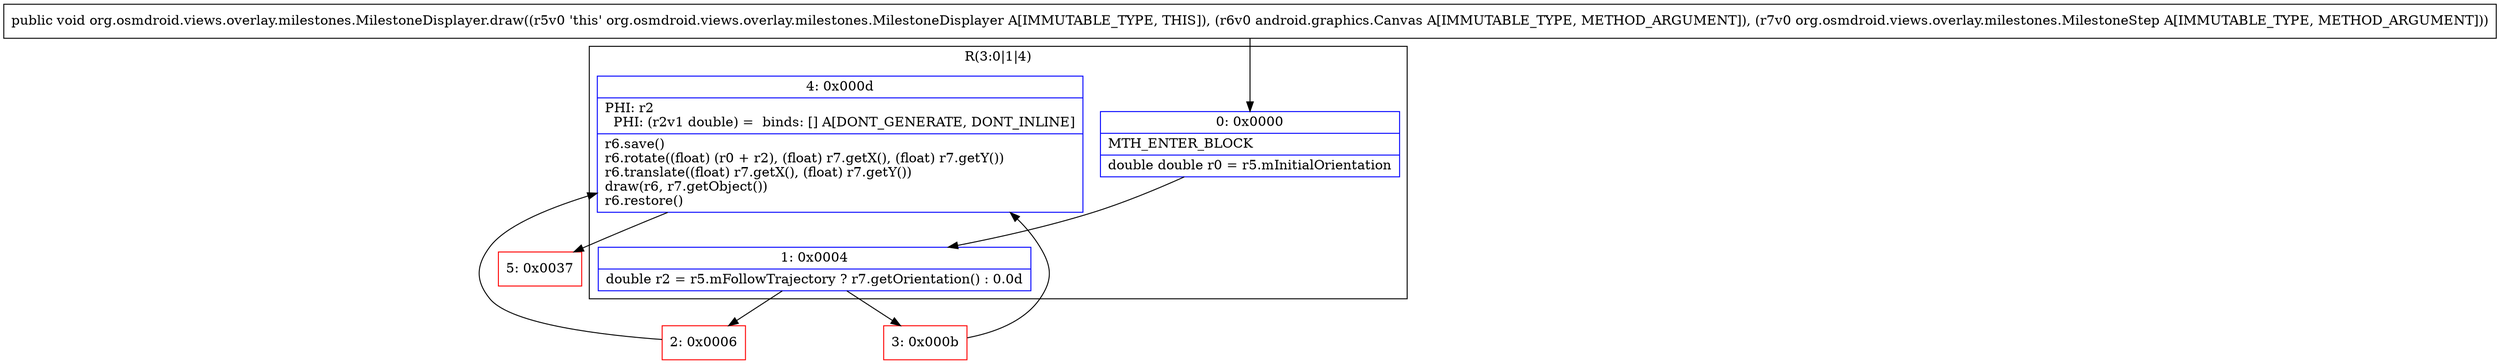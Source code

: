 digraph "CFG fororg.osmdroid.views.overlay.milestones.MilestoneDisplayer.draw(Landroid\/graphics\/Canvas;Lorg\/osmdroid\/views\/overlay\/milestones\/MilestoneStep;)V" {
subgraph cluster_Region_407040955 {
label = "R(3:0|1|4)";
node [shape=record,color=blue];
Node_0 [shape=record,label="{0\:\ 0x0000|MTH_ENTER_BLOCK\l|double double r0 = r5.mInitialOrientation\l}"];
Node_1 [shape=record,label="{1\:\ 0x0004|double r2 = r5.mFollowTrajectory ? r7.getOrientation() : 0.0d\l}"];
Node_4 [shape=record,label="{4\:\ 0x000d|PHI: r2 \l  PHI: (r2v1 double) =  binds: [] A[DONT_GENERATE, DONT_INLINE]\l|r6.save()\lr6.rotate((float) (r0 + r2), (float) r7.getX(), (float) r7.getY())\lr6.translate((float) r7.getX(), (float) r7.getY())\ldraw(r6, r7.getObject())\lr6.restore()\l}"];
}
Node_2 [shape=record,color=red,label="{2\:\ 0x0006}"];
Node_3 [shape=record,color=red,label="{3\:\ 0x000b}"];
Node_5 [shape=record,color=red,label="{5\:\ 0x0037}"];
MethodNode[shape=record,label="{public void org.osmdroid.views.overlay.milestones.MilestoneDisplayer.draw((r5v0 'this' org.osmdroid.views.overlay.milestones.MilestoneDisplayer A[IMMUTABLE_TYPE, THIS]), (r6v0 android.graphics.Canvas A[IMMUTABLE_TYPE, METHOD_ARGUMENT]), (r7v0 org.osmdroid.views.overlay.milestones.MilestoneStep A[IMMUTABLE_TYPE, METHOD_ARGUMENT])) }"];
MethodNode -> Node_0;
Node_0 -> Node_1;
Node_1 -> Node_2;
Node_1 -> Node_3;
Node_4 -> Node_5;
Node_2 -> Node_4;
Node_3 -> Node_4;
}

